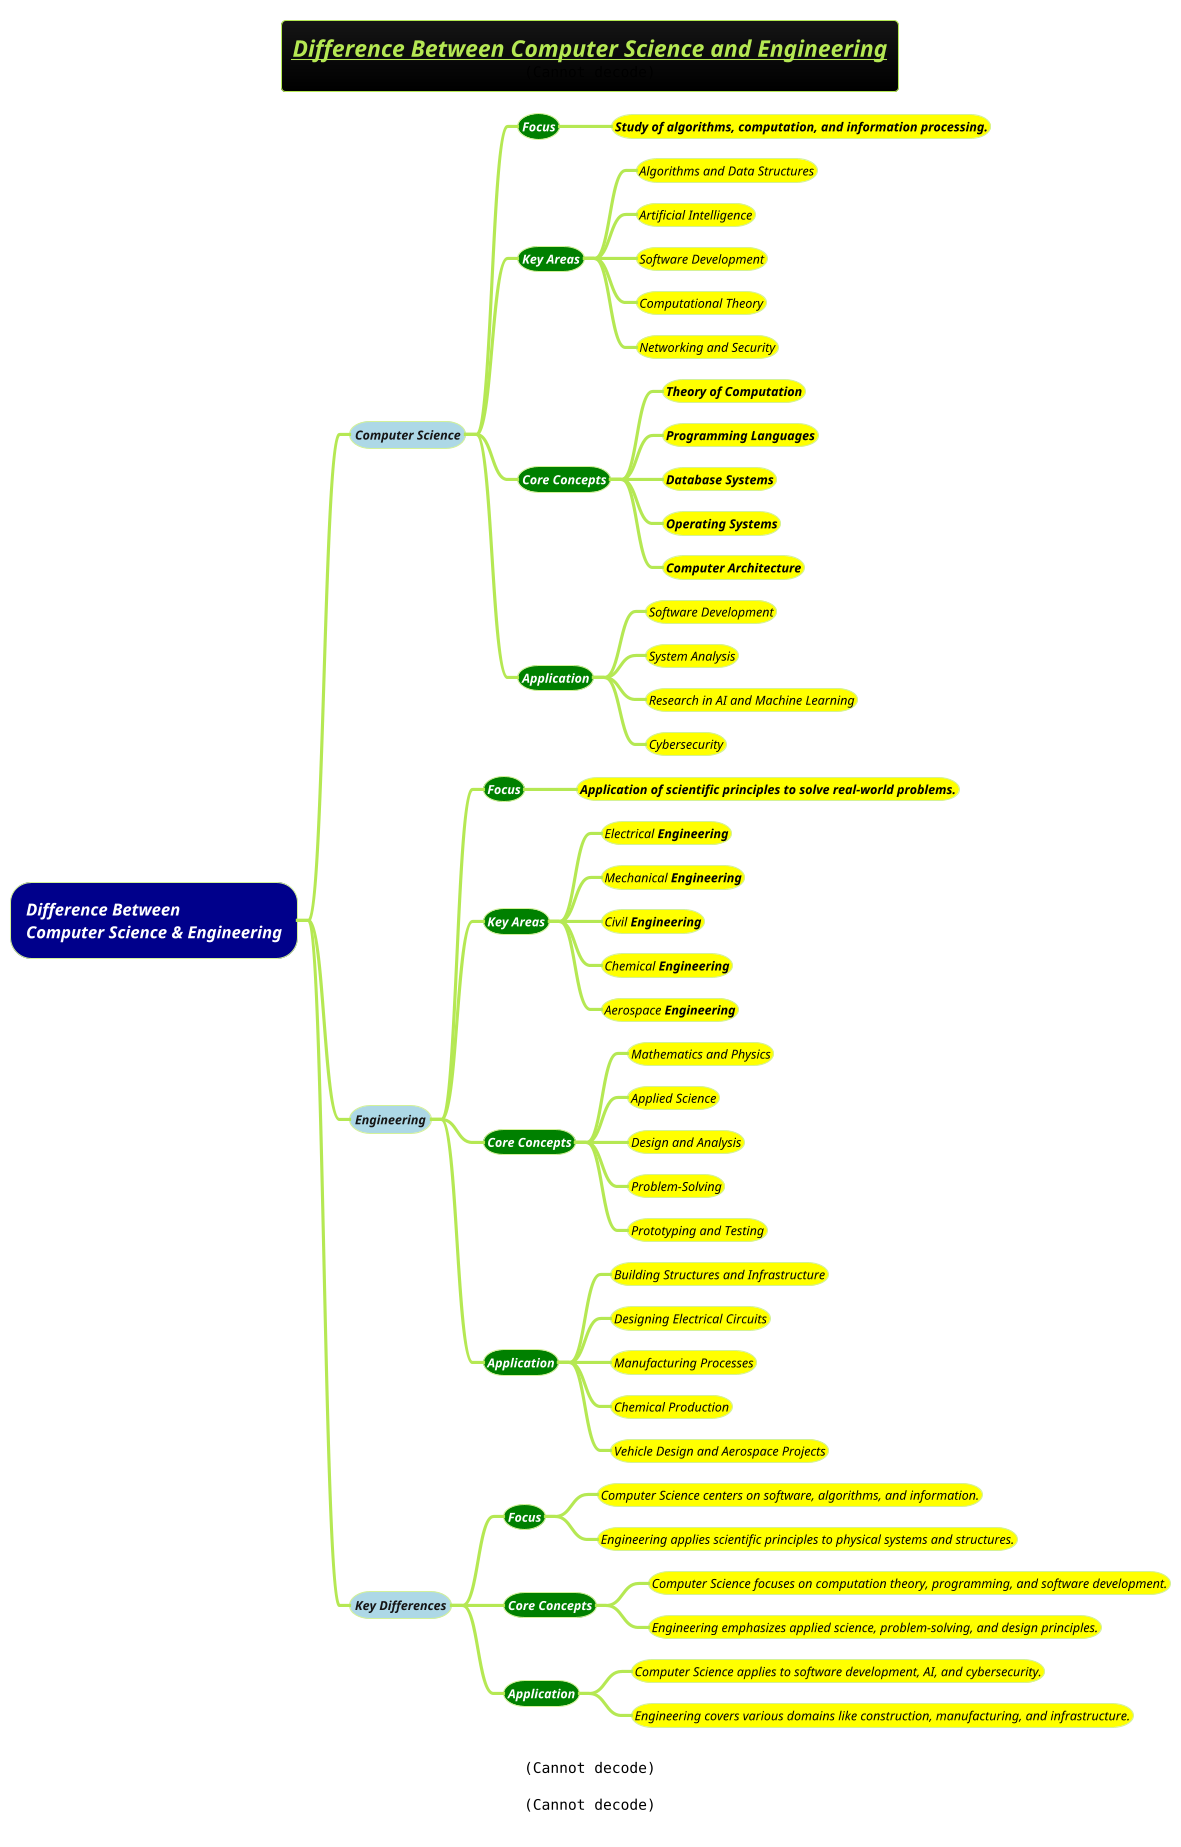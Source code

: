 @startmindmap
title =<i><b><u><size:18>Difference Between Computer Science and Engineering\n<img:images/img_68.png>
caption <img:images/img_69.png>\n\n<img:images/img_63.png{scale=.88}>
!theme hacker

*[#darkblue] <i><color #white>Difference Between \n<i><color #white>Computer Science & Engineering
**[#lightblue] <i><color #blac><size:12>Computer Science
***[#green] <b><i><color #white><size:12>Focus
****[#yellow] <i><color #black><size:12><b>Study of algorithms, computation, and information processing.
***[#green] <b><i><color #white><size:12>Key Areas
****[#yellow] <i><color #black><size:12>Algorithms and Data Structures
****[#yellow] <i><color #black><size:12>Artificial Intelligence
****[#yellow] <i><color #black><size:12>Software Development
****[#yellow] <i><color #black><size:12>Computational Theory
****[#yellow] <i><color #black><size:12>Networking and Security
***[#green] <b><i><color #white><size:12>Core Concepts
****[#yellow] <i><color #black><size:12><b>Theory of Computation
****[#yellow] <i><color #black><size:12><b>Programming Languages
****[#yellow] <i><color #black><size:12><b>Database Systems
****[#yellow] <i><color #black><size:12><b>Operating Systems
****[#yellow] <i><color #black><size:12><b>Computer Architecture
***[#green] <b><i><color #white><size:12>Application
****[#yellow] <i><color #black><size:12>Software Development
****[#yellow] <i><color #black><size:12>System Analysis
****[#yellow] <i><color #black><size:12>Research in AI and Machine Learning
****[#yellow] <i><color #black><size:12>Cybersecurity
**[#lightblue] <i><color #blac><size:12>Engineering
***[#green] <b><i><color #white><size:12>Focus
****[#yellow] <i><color #black><size:12><b>Application of scientific principles to solve real-world problems.
***[#green] <b><i><color #white><size:12>Key Areas
****[#yellow] <i><color #black><size:12>Electrical <b>Engineering
****[#yellow] <i><color #black><size:12>Mechanical <b>Engineering
****[#yellow] <i><color #black><size:12>Civil <b>Engineering
****[#yellow] <i><color #black><size:12>Chemical <b>Engineering
****[#yellow] <i><color #black><size:12>Aerospace <b>Engineering
***[#green] <b><i><color #white><size:12>Core Concepts
****[#yellow] <i><color #black><size:12>Mathematics and Physics
****[#yellow] <i><color #black><size:12>Applied Science
****[#yellow] <i><color #black><size:12>Design and Analysis
****[#yellow] <i><color #black><size:12>Problem-Solving
****[#yellow] <i><color #black><size:12>Prototyping and Testing
***[#green] <b><i><color #white><size:12>Application
****[#yellow] <i><color #black><size:12>Building Structures and Infrastructure
****[#yellow] <i><color #black><size:12>Designing Electrical Circuits
****[#yellow] <i><color #black><size:12>Manufacturing Processes
****[#yellow] <i><color #black><size:12>Chemical Production
****[#yellow] <i><color #black><size:12>Vehicle Design and Aerospace Projects
**[#lightblue] <i><color #blac><size:12>Key Differences
***[#green] <b><i><color #white><size:12>Focus
****[#yellow] <i><color #black><size:12>Computer Science centers on software, algorithms, and information.
****[#yellow] <i><color #black><size:12>Engineering applies scientific principles to physical systems and structures.
***[#green] <b><i><color #white><size:12>Core Concepts
****[#yellow] <i><color #black><size:12>Computer Science focuses on computation theory, programming, and software development.
****[#yellow] <i><color #black><size:12>Engineering emphasizes applied science, problem-solving, and design principles.
***[#green] <b><i><color #white><size:12>Application
****[#yellow] <i><color #black><size:12>Computer Science applies to software development, AI, and cybersecurity.
****[#yellow] <i><color #black><size:12>Engineering covers various domains like construction, manufacturing, and infrastructure.
@endmindmap
